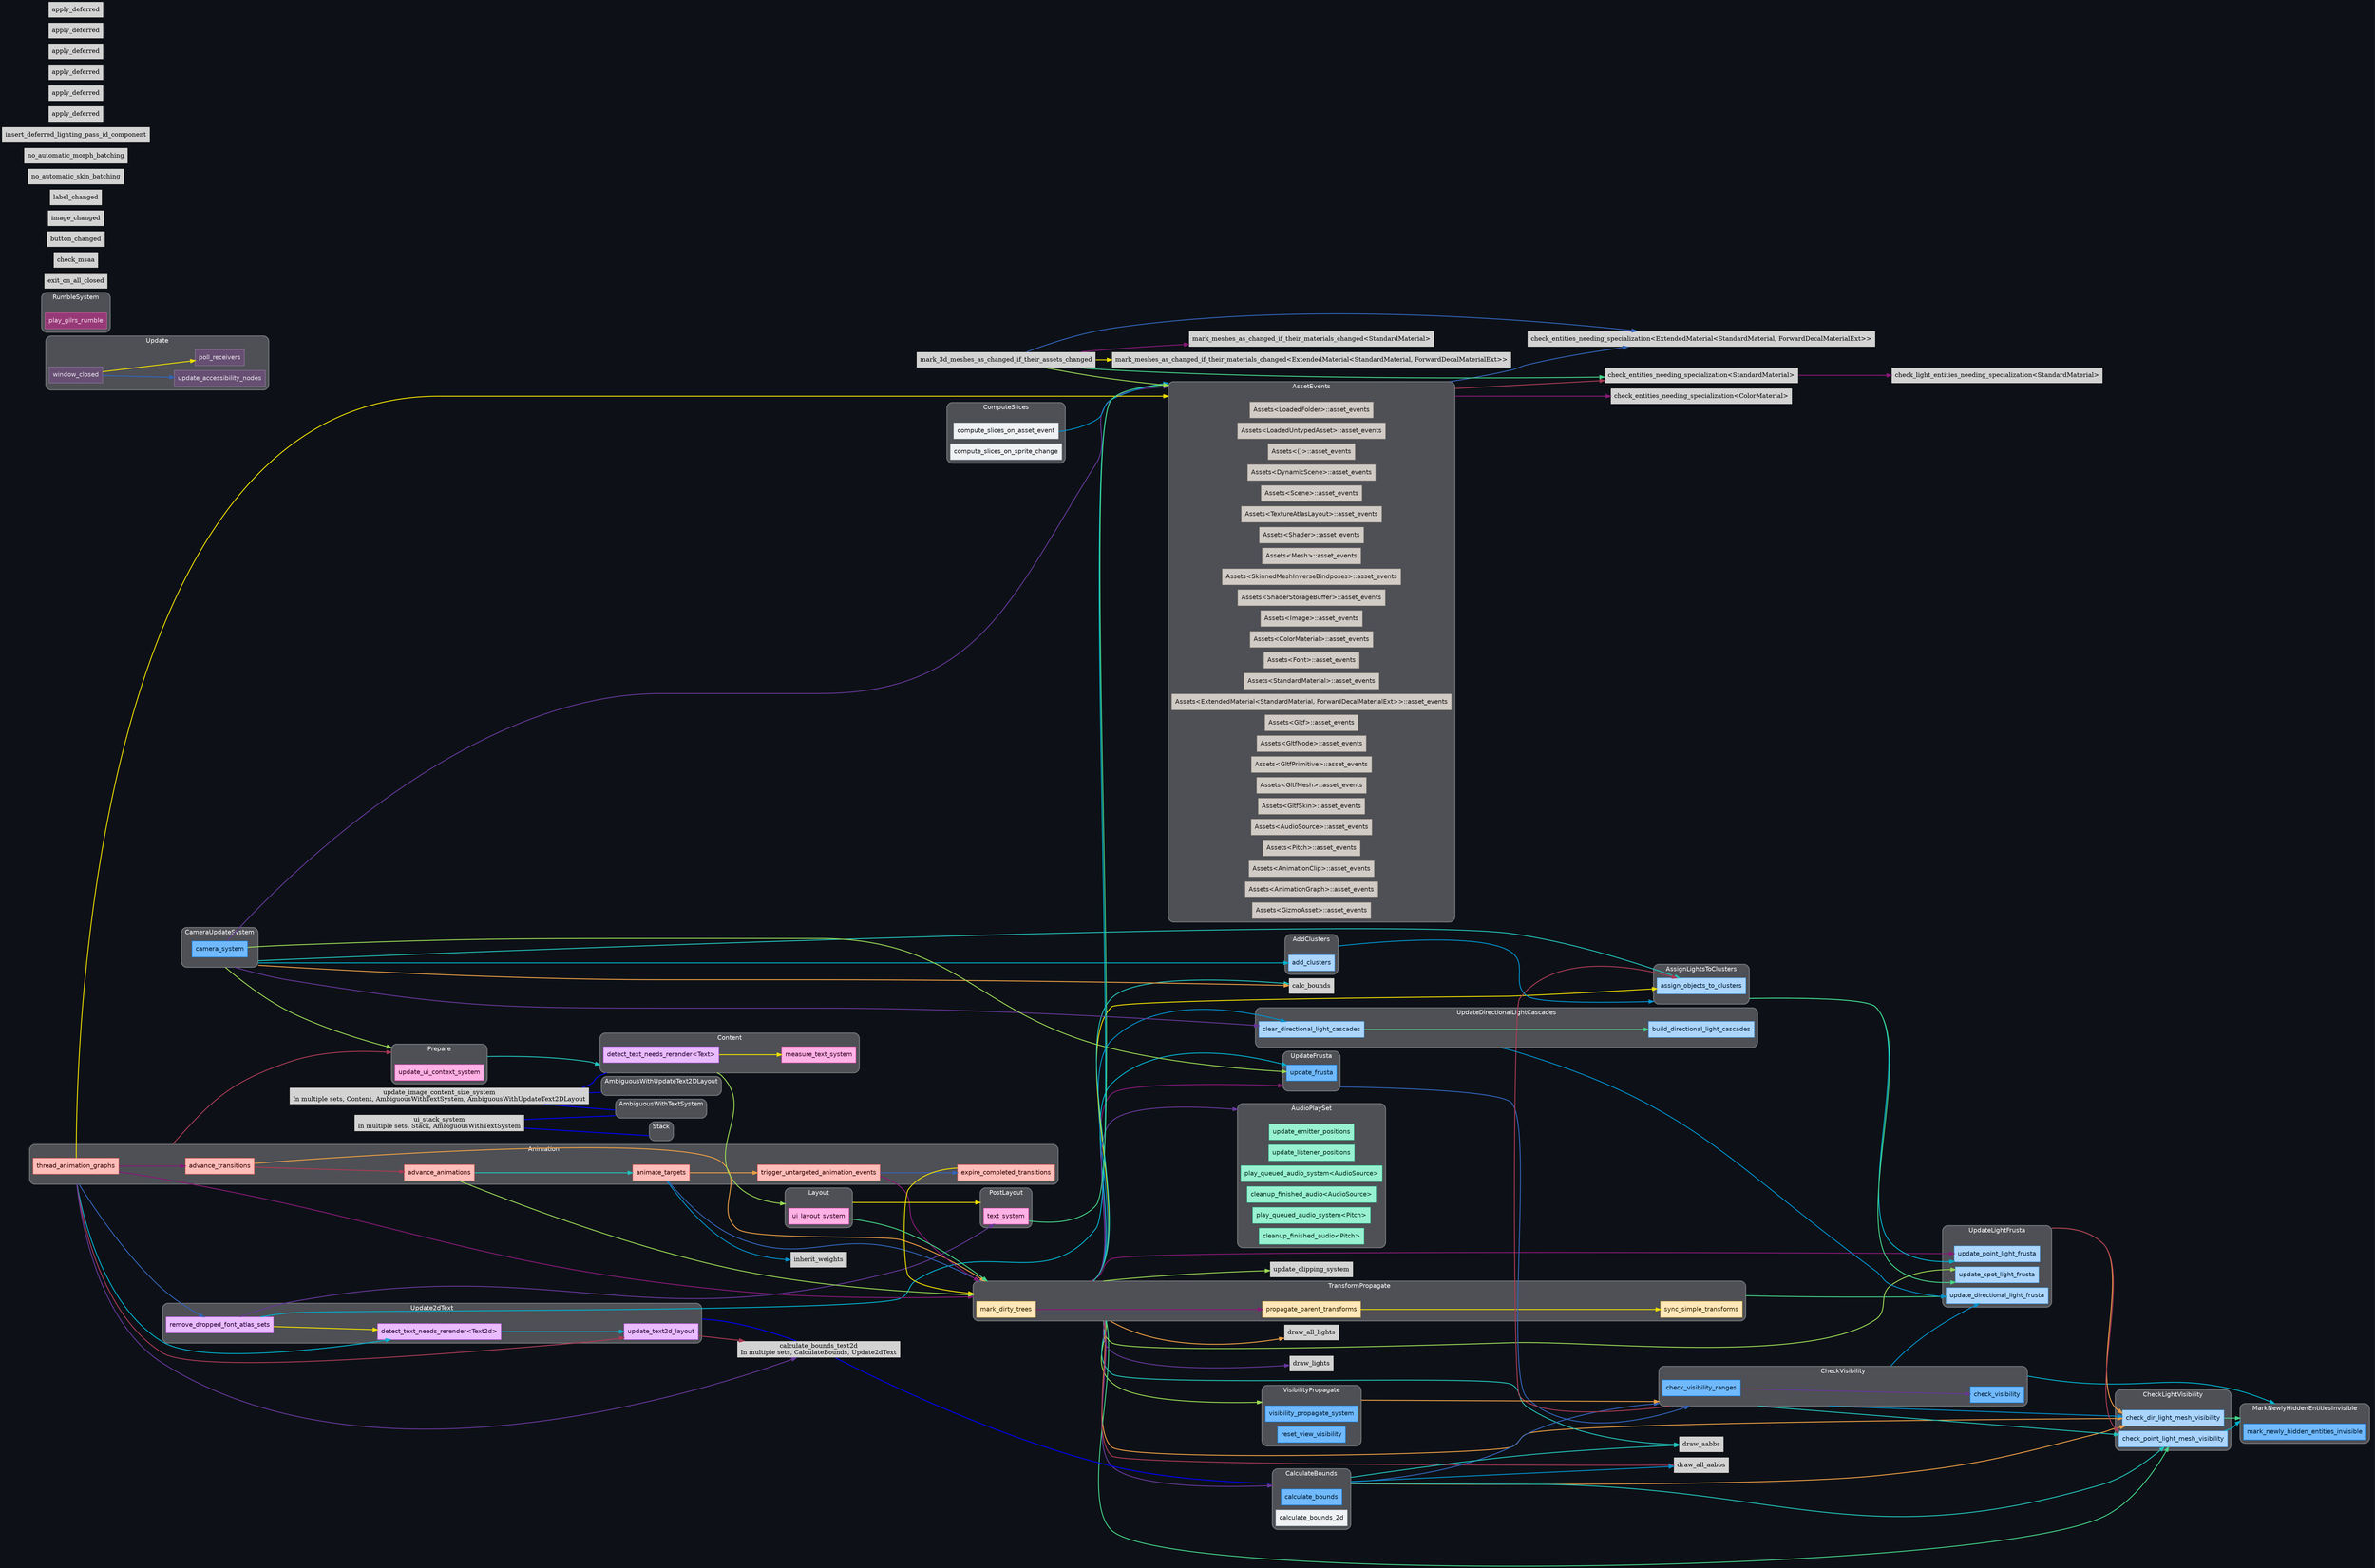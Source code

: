 digraph "" {
	"compound"="true";
	"splines"="spline";
	"rankdir"="LR";
	"bgcolor"="#0d1117";
	"fontname"="Helvetica";
	"nodesep"="0.15";
	edge ["penwidth"="2"];
	node ["shape"="box", "style"="filled"];
	subgraph "clusternode_Set(1)" {
		"style"="rounded,filled";
		"label"="TransformPropagate";
		"tooltip"="TransformPropagate";
		"fillcolor"="#ffffff44";
		"fontcolor"="#ffffff";
		"color"="#ffffff50";
		"penwidth"="2";
		"set_marker_node_Set(1)" ["style"="invis", "label"="", "shape"="point"]
		"node_System(0)" ["label"="mark_dirty_trees", "tooltip"="bevy_transform::systems::mark_dirty_trees", "fillcolor"="#ffe7b9", "fontname"="Helvetica", "fontcolor"="#322100", "color"="#ffc453", "penwidth"="1"]
		"node_System(1)" ["label"="propagate_parent_transforms", "tooltip"="bevy_transform::systems::parallel::propagate_parent_transforms", "fillcolor"="#ffe7b9", "fontname"="Helvetica", "fontcolor"="#322100", "color"="#ffc453", "penwidth"="1"]
		"node_System(2)" ["label"="sync_simple_transforms", "tooltip"="bevy_transform::systems::sync_simple_transforms", "fillcolor"="#ffe7b9", "fontname"="Helvetica", "fontcolor"="#322100", "color"="#ffc453", "penwidth"="1"]
	}
	
	subgraph "clusternode_Set(6)" {
		"style"="rounded,filled";
		"label"="AssetEvents";
		"tooltip"="AssetEvents";
		"fillcolor"="#ffffff44";
		"fontcolor"="#ffffff";
		"color"="#ffffff50";
		"penwidth"="2";
		"set_marker_node_Set(6)" ["style"="invis", "label"="", "shape"="point"]
		"node_System(4)" ["label"="Assets<LoadedFolder>::asset_events", "tooltip"="bevy_asset::assets::Assets<bevy_asset::folder::LoadedFolder>::asset_events", "fillcolor"="#d1cbc5", "fontname"="Helvetica", "fontcolor"="#1c1916", "color"="#a3988c", "penwidth"="1"]
		"node_System(5)" ["label"="Assets<LoadedUntypedAsset>::asset_events", "tooltip"="bevy_asset::assets::Assets<bevy_asset::assets::LoadedUntypedAsset>::asset_events", "fillcolor"="#d1cbc5", "fontname"="Helvetica", "fontcolor"="#1c1916", "color"="#a3988c", "penwidth"="1"]
		"node_System(6)" ["label"="Assets<()>::asset_events", "tooltip"="bevy_asset::assets::Assets<()>::asset_events", "fillcolor"="#d1cbc5", "fontname"="Helvetica", "fontcolor"="#1c1916", "color"="#a3988c", "penwidth"="1"]
		"node_System(7)" ["label"="Assets<DynamicScene>::asset_events", "tooltip"="bevy_asset::assets::Assets<bevy_scene::dynamic_scene::DynamicScene>::asset_events", "fillcolor"="#d1cbc5", "fontname"="Helvetica", "fontcolor"="#1c1916", "color"="#a3988c", "penwidth"="1"]
		"node_System(8)" ["label"="Assets<Scene>::asset_events", "tooltip"="bevy_asset::assets::Assets<bevy_scene::scene::Scene>::asset_events", "fillcolor"="#d1cbc5", "fontname"="Helvetica", "fontcolor"="#1c1916", "color"="#a3988c", "penwidth"="1"]
		"node_System(12)" ["label"="Assets<TextureAtlasLayout>::asset_events", "tooltip"="bevy_asset::assets::Assets<bevy_image::texture_atlas::TextureAtlasLayout>::asset_events", "fillcolor"="#d1cbc5", "fontname"="Helvetica", "fontcolor"="#1c1916", "color"="#a3988c", "penwidth"="1"]
		"node_System(13)" ["label"="Assets<Shader>::asset_events", "tooltip"="bevy_asset::assets::Assets<bevy_render::render_resource::shader::Shader>::asset_events", "fillcolor"="#d1cbc5", "fontname"="Helvetica", "fontcolor"="#1c1916", "color"="#a3988c", "penwidth"="1"]
		"node_System(22)" ["label"="Assets<Mesh>::asset_events", "tooltip"="bevy_asset::assets::Assets<bevy_mesh::mesh::Mesh>::asset_events", "fillcolor"="#d1cbc5", "fontname"="Helvetica", "fontcolor"="#1c1916", "color"="#a3988c", "penwidth"="1"]
		"node_System(23)" ["label"="Assets<SkinnedMeshInverseBindposes>::asset_events", "tooltip"="bevy_asset::assets::Assets<bevy_mesh::skinning::SkinnedMeshInverseBindposes>::asset_events", "fillcolor"="#d1cbc5", "fontname"="Helvetica", "fontcolor"="#1c1916", "color"="#a3988c", "penwidth"="1"]
		"node_System(26)" ["label"="Assets<ShaderStorageBuffer>::asset_events", "tooltip"="bevy_asset::assets::Assets<bevy_render::storage::ShaderStorageBuffer>::asset_events", "fillcolor"="#d1cbc5", "fontname"="Helvetica", "fontcolor"="#1c1916", "color"="#a3988c", "penwidth"="1"]
		"node_System(27)" ["label"="Assets<Image>::asset_events", "tooltip"="bevy_asset::assets::Assets<bevy_image::image::Image>::asset_events", "fillcolor"="#d1cbc5", "fontname"="Helvetica", "fontcolor"="#1c1916", "color"="#a3988c", "penwidth"="1"]
		"node_System(29)" ["label"="Assets<ColorMaterial>::asset_events", "tooltip"="bevy_asset::assets::Assets<bevy_sprite::mesh2d::color_material::ColorMaterial>::asset_events", "fillcolor"="#d1cbc5", "fontname"="Helvetica", "fontcolor"="#1c1916", "color"="#a3988c", "penwidth"="1"]
		"node_System(34)" ["label"="Assets<Font>::asset_events", "tooltip"="bevy_asset::assets::Assets<bevy_text::font::Font>::asset_events", "fillcolor"="#d1cbc5", "fontname"="Helvetica", "fontcolor"="#1c1916", "color"="#a3988c", "penwidth"="1"]
		"node_System(53)" ["label"="Assets<StandardMaterial>::asset_events", "tooltip"="bevy_asset::assets::Assets<bevy_pbr::pbr_material::StandardMaterial>::asset_events", "fillcolor"="#d1cbc5", "fontname"="Helvetica", "fontcolor"="#1c1916", "color"="#a3988c", "penwidth"="1"]
		"node_System(58)" ["label"="Assets<ExtendedMaterial<StandardMaterial, ForwardDecalMaterialExt>>::asset_events", "tooltip"="bevy_asset::assets::Assets<bevy_pbr::extended_material::ExtendedMaterial<bevy_pbr::pbr_material::StandardMaterial, bevy_pbr::decal::forward::ForwardDecalMaterialExt>>::asset_events", "fillcolor"="#d1cbc5", "fontname"="Helvetica", "fontcolor"="#1c1916", "color"="#a3988c", "penwidth"="1"]
		"node_System(70)" ["label"="Assets<Gltf>::asset_events", "tooltip"="bevy_asset::assets::Assets<bevy_gltf::assets::Gltf>::asset_events", "fillcolor"="#d1cbc5", "fontname"="Helvetica", "fontcolor"="#1c1916", "color"="#a3988c", "penwidth"="1"]
		"node_System(71)" ["label"="Assets<GltfNode>::asset_events", "tooltip"="bevy_asset::assets::Assets<bevy_gltf::assets::GltfNode>::asset_events", "fillcolor"="#d1cbc5", "fontname"="Helvetica", "fontcolor"="#1c1916", "color"="#a3988c", "penwidth"="1"]
		"node_System(72)" ["label"="Assets<GltfPrimitive>::asset_events", "tooltip"="bevy_asset::assets::Assets<bevy_gltf::assets::GltfPrimitive>::asset_events", "fillcolor"="#d1cbc5", "fontname"="Helvetica", "fontcolor"="#1c1916", "color"="#a3988c", "penwidth"="1"]
		"node_System(73)" ["label"="Assets<GltfMesh>::asset_events", "tooltip"="bevy_asset::assets::Assets<bevy_gltf::assets::GltfMesh>::asset_events", "fillcolor"="#d1cbc5", "fontname"="Helvetica", "fontcolor"="#1c1916", "color"="#a3988c", "penwidth"="1"]
		"node_System(74)" ["label"="Assets<GltfSkin>::asset_events", "tooltip"="bevy_asset::assets::Assets<bevy_gltf::assets::GltfSkin>::asset_events", "fillcolor"="#d1cbc5", "fontname"="Helvetica", "fontcolor"="#1c1916", "color"="#a3988c", "penwidth"="1"]
		"node_System(77)" ["label"="Assets<AudioSource>::asset_events", "tooltip"="bevy_asset::assets::Assets<bevy_audio::audio_source::AudioSource>::asset_events", "fillcolor"="#d1cbc5", "fontname"="Helvetica", "fontcolor"="#1c1916", "color"="#a3988c", "penwidth"="1"]
		"node_System(80)" ["label"="Assets<Pitch>::asset_events", "tooltip"="bevy_asset::assets::Assets<bevy_audio::pitch::Pitch>::asset_events", "fillcolor"="#d1cbc5", "fontname"="Helvetica", "fontcolor"="#1c1916", "color"="#a3988c", "penwidth"="1"]
		"node_System(84)" ["label"="Assets<AnimationClip>::asset_events", "tooltip"="bevy_asset::assets::Assets<bevy_animation::AnimationClip>::asset_events", "fillcolor"="#d1cbc5", "fontname"="Helvetica", "fontcolor"="#1c1916", "color"="#a3988c", "penwidth"="1"]
		"node_System(85)" ["label"="Assets<AnimationGraph>::asset_events", "tooltip"="bevy_asset::assets::Assets<bevy_animation::graph::AnimationGraph>::asset_events", "fillcolor"="#d1cbc5", "fontname"="Helvetica", "fontcolor"="#1c1916", "color"="#a3988c", "penwidth"="1"]
		"node_System(92)" ["label"="Assets<GizmoAsset>::asset_events", "tooltip"="bevy_asset::assets::Assets<bevy_gizmos::GizmoAsset>::asset_events", "fillcolor"="#d1cbc5", "fontname"="Helvetica", "fontcolor"="#1c1916", "color"="#a3988c", "penwidth"="1"]
	}
	
	subgraph "clusternode_Set(12)" {
		"style"="rounded,filled";
		"label"="Update";
		"tooltip"="Update";
		"fillcolor"="#ffffff44";
		"fontcolor"="#ffffff";
		"color"="#ffffff50";
		"penwidth"="2";
		"set_marker_node_Set(12)" ["style"="invis", "label"="", "shape"="point"]
		"node_System(9)" ["label"="poll_receivers", "tooltip"="bevy_winit::accessibility::poll_receivers", "fillcolor"="#664f72", "fontname"="Helvetica", "fontcolor"="#e6e0ea", "color"="#9980a6", "penwidth"="1"]
		"node_System(10)" ["label"="update_accessibility_nodes", "tooltip"="bevy_winit::accessibility::update_accessibility_nodes", "fillcolor"="#664f72", "fontname"="Helvetica", "fontcolor"="#e6e0ea", "color"="#9980a6", "penwidth"="1"]
		"node_System(11)" ["label"="window_closed", "tooltip"="bevy_winit::accessibility::window_closed", "fillcolor"="#664f72", "fontname"="Helvetica", "fontcolor"="#e6e0ea", "color"="#9980a6", "penwidth"="1"]
	}
	
	subgraph "clusternode_Set(18)" {
		"style"="rounded,filled";
		"label"="CameraUpdateSystem";
		"tooltip"="CameraUpdateSystem";
		"fillcolor"="#ffffff44";
		"fontcolor"="#ffffff";
		"color"="#ffffff50";
		"penwidth"="2";
		"set_marker_node_Set(18)" ["style"="invis", "label"="", "shape"="point"]
		"node_System(14)" ["label"="camera_system", "tooltip"="bevy_render::camera::camera::camera_system", "fillcolor"="#70b9fc", "fontname"="Helvetica", "fontcolor"="#011a31", "color"="#0c88f9", "penwidth"="1"]
	}
	
	subgraph "clusternode_Set(20)" {
		"style"="rounded,filled";
		"label"="UpdateFrusta";
		"tooltip"="UpdateFrusta";
		"fillcolor"="#ffffff44";
		"fontcolor"="#ffffff";
		"color"="#ffffff50";
		"penwidth"="2";
		"set_marker_node_Set(20)" ["style"="invis", "label"="", "shape"="point"]
		"node_System(15)" ["label"="update_frusta", "tooltip"="bevy_render::view::visibility::update_frusta", "fillcolor"="#70b9fc", "fontname"="Helvetica", "fontcolor"="#011a31", "color"="#0c88f9", "penwidth"="1"]
	}
	
	subgraph "clusternode_Set(21)" {
		"style"="rounded,filled";
		"label"="CalculateBounds";
		"tooltip"="CalculateBounds";
		"fillcolor"="#ffffff44";
		"fontcolor"="#ffffff";
		"color"="#ffffff50";
		"penwidth"="2";
		"set_marker_node_Set(21)" ["style"="invis", "label"="", "shape"="point"]
		"node_System(16)" ["label"="calculate_bounds", "tooltip"="bevy_render::view::visibility::calculate_bounds", "fillcolor"="#70b9fc", "fontname"="Helvetica", "fontcolor"="#011a31", "color"="#0c88f9", "penwidth"="1"]
		"node_System(31)" ["label"="calculate_bounds_2d", "tooltip"="bevy_sprite::calculate_bounds_2d", "fillcolor"="#eff1f3", "fontname"="Helvetica", "fontcolor"="#15191d", "color"="#b4bec7", "penwidth"="1"]
	}
	
	subgraph "clusternode_Set(22)" {
		"style"="rounded,filled";
		"label"="CheckVisibility";
		"tooltip"="CheckVisibility";
		"fillcolor"="#ffffff44";
		"fontcolor"="#ffffff";
		"color"="#ffffff50";
		"penwidth"="2";
		"set_marker_node_Set(22)" ["style"="invis", "label"="", "shape"="point"]
		"node_System(19)" ["label"="check_visibility", "tooltip"="bevy_render::view::visibility::check_visibility", "fillcolor"="#70b9fc", "fontname"="Helvetica", "fontcolor"="#011a31", "color"="#0c88f9", "penwidth"="1"]
		"node_System(21)" ["label"="check_visibility_ranges", "tooltip"="bevy_render::view::visibility::range::check_visibility_ranges", "fillcolor"="#70b9fc", "fontname"="Helvetica", "fontcolor"="#011a31", "color"="#0c88f9", "penwidth"="1"]
	}
	
	subgraph "clusternode_Set(23)" {
		"style"="rounded,filled";
		"label"="VisibilityPropagate";
		"tooltip"="VisibilityPropagate";
		"fillcolor"="#ffffff44";
		"fontcolor"="#ffffff";
		"color"="#ffffff50";
		"penwidth"="2";
		"set_marker_node_Set(23)" ["style"="invis", "label"="", "shape"="point"]
		"node_System(17)" ["label"="visibility_propagate_system", "tooltip"="bevy_render::view::visibility::visibility_propagate_system", "fillcolor"="#70b9fc", "fontname"="Helvetica", "fontcolor"="#011a31", "color"="#0c88f9", "penwidth"="1"]
		"node_System(18)" ["label"="reset_view_visibility", "tooltip"="bevy_render::view::visibility::reset_view_visibility", "fillcolor"="#70b9fc", "fontname"="Helvetica", "fontcolor"="#011a31", "color"="#0c88f9", "penwidth"="1"]
	}
	
	subgraph "clusternode_Set(24)" {
		"style"="rounded,filled";
		"label"="MarkNewlyHiddenEntitiesInvisible";
		"tooltip"="MarkNewlyHiddenEntitiesInvisible";
		"fillcolor"="#ffffff44";
		"fontcolor"="#ffffff";
		"color"="#ffffff50";
		"penwidth"="2";
		"set_marker_node_Set(24)" ["style"="invis", "label"="", "shape"="point"]
		"node_System(20)" ["label"="mark_newly_hidden_entities_invisible", "tooltip"="bevy_render::view::visibility::mark_newly_hidden_entities_invisible", "fillcolor"="#70b9fc", "fontname"="Helvetica", "fontcolor"="#011a31", "color"="#0c88f9", "penwidth"="1"]
	}
	
	subgraph "clusternode_Set(42)" {
		"style"="rounded,filled";
		"label"="ComputeSlices";
		"tooltip"="ComputeSlices";
		"fillcolor"="#ffffff44";
		"fontcolor"="#ffffff";
		"color"="#ffffff50";
		"penwidth"="2";
		"set_marker_node_Set(42)" ["style"="invis", "label"="", "shape"="point"]
		"node_System(32)" ["label"="compute_slices_on_asset_event", "tooltip"="bevy_sprite::texture_slice::computed_slices::compute_slices_on_asset_event", "fillcolor"="#eff1f3", "fontname"="Helvetica", "fontcolor"="#15191d", "color"="#b4bec7", "penwidth"="1"]
		"node_System(33)" ["label"="compute_slices_on_sprite_change", "tooltip"="bevy_sprite::texture_slice::computed_slices::compute_slices_on_sprite_change", "fillcolor"="#eff1f3", "fontname"="Helvetica", "fontcolor"="#15191d", "color"="#b4bec7", "penwidth"="1"]
	}
	
	subgraph "clusternode_Set(46)" {
		"style"="rounded,filled";
		"label"="Update2dText";
		"tooltip"="Update2dText";
		"fillcolor"="#ffffff44";
		"fontcolor"="#ffffff";
		"color"="#ffffff50";
		"penwidth"="2";
		"set_marker_node_Set(46)" ["style"="invis", "label"="", "shape"="point"]
		"node_System(35)" ["label"="remove_dropped_font_atlas_sets", "tooltip"="bevy_text::font_atlas_set::remove_dropped_font_atlas_sets", "fillcolor"="#e9bbff", "fontname"="Helvetica", "fontcolor"="#220032", "color"="#c855ff", "penwidth"="1"]
		"node_System(36)" ["label"="detect_text_needs_rerender<Text2d>", "tooltip"="bevy_text::text::detect_text_needs_rerender<bevy_text::text2d::Text2d>", "fillcolor"="#e9bbff", "fontname"="Helvetica", "fontcolor"="#220032", "color"="#c855ff", "penwidth"="1"]
		"node_System(37)" ["label"="update_text2d_layout", "tooltip"="bevy_text::text2d::update_text2d_layout", "fillcolor"="#e9bbff", "fontname"="Helvetica", "fontcolor"="#220032", "color"="#c855ff", "penwidth"="1"]
	}
	
	subgraph "clusternode_Set(47)" {
		"style"="rounded,filled";
		"label"="Animation";
		"tooltip"="Animation";
		"fillcolor"="#ffffff44";
		"fontcolor"="#ffffff";
		"color"="#ffffff50";
		"penwidth"="2";
		"set_marker_node_Set(47)" ["style"="invis", "label"="", "shape"="point"]
		"node_System(86)" ["label"="thread_animation_graphs", "tooltip"="bevy_animation::graph::thread_animation_graphs", "fillcolor"="#ffbdb9", "fontname"="Helvetica", "fontcolor"="#320200", "color"="#ff5c53", "penwidth"="1"]
		"node_System(87)" ["label"="advance_transitions", "tooltip"="bevy_animation::transition::advance_transitions", "fillcolor"="#ffbdb9", "fontname"="Helvetica", "fontcolor"="#320200", "color"="#ff5c53", "penwidth"="1"]
		"node_System(88)" ["label"="advance_animations", "tooltip"="bevy_animation::advance_animations", "fillcolor"="#ffbdb9", "fontname"="Helvetica", "fontcolor"="#320200", "color"="#ff5c53", "penwidth"="1"]
		"node_System(89)" ["label"="animate_targets", "tooltip"="bevy_animation::animate_targets", "fillcolor"="#ffbdb9", "fontname"="Helvetica", "fontcolor"="#320200", "color"="#ff5c53", "penwidth"="1"]
		"node_System(90)" ["label"="trigger_untargeted_animation_events", "tooltip"="bevy_animation::trigger_untargeted_animation_events", "fillcolor"="#ffbdb9", "fontname"="Helvetica", "fontcolor"="#320200", "color"="#ff5c53", "penwidth"="1"]
		"node_System(91)" ["label"="expire_completed_transitions", "tooltip"="bevy_animation::transition::expire_completed_transitions", "fillcolor"="#ffbdb9", "fontname"="Helvetica", "fontcolor"="#320200", "color"="#ff5c53", "penwidth"="1"]
	}
	
	subgraph "clusternode_Set(51)" {
		"style"="rounded,filled";
		"label"="Prepare";
		"tooltip"="Prepare";
		"fillcolor"="#ffffff44";
		"fontcolor"="#ffffff";
		"color"="#ffffff50";
		"penwidth"="2";
		"set_marker_node_Set(51)" ["style"="invis", "label"="", "shape"="point"]
		"node_System(39)" ["label"="update_ui_context_system", "tooltip"="bevy_ui::update::update_ui_context_system", "fillcolor"="#ffb1e5", "fontname"="Helvetica", "fontcolor"="#320021", "color"="#ff4bc2", "penwidth"="1"]
	}
	
	subgraph "clusternode_Set(52)" {
		"style"="rounded,filled";
		"label"="Content";
		"tooltip"="Content";
		"fillcolor"="#ffffff44";
		"fontcolor"="#ffffff";
		"color"="#ffffff50";
		"penwidth"="2";
		"set_marker_node_Set(52)" ["style"="invis", "label"="", "shape"="point"]
		"node_System(44)" ["label"="detect_text_needs_rerender<Text>", "tooltip"="bevy_text::text::detect_text_needs_rerender<bevy_ui::widget::text::Text>", "fillcolor"="#e9bbff", "fontname"="Helvetica", "fontcolor"="#220032", "color"="#c855ff", "penwidth"="1"]
		"node_System(45)" ["label"="measure_text_system", "tooltip"="bevy_ui::widget::text::measure_text_system", "fillcolor"="#ffb1e5", "fontname"="Helvetica", "fontcolor"="#320021", "color"="#ff4bc2", "penwidth"="1"]
	}
	
	subgraph "clusternode_Set(53)" {
		"style"="rounded,filled";
		"label"="Layout";
		"tooltip"="Layout";
		"fillcolor"="#ffffff44";
		"fontcolor"="#ffffff";
		"color"="#ffffff50";
		"penwidth"="2";
		"set_marker_node_Set(53)" ["style"="invis", "label"="", "shape"="point"]
		"node_System(40)" ["label"="ui_layout_system", "tooltip"="bevy_ui::layout::ui_layout_system", "fillcolor"="#ffb1e5", "fontname"="Helvetica", "fontcolor"="#320021", "color"="#ff4bc2", "penwidth"="1"]
	}
	
	subgraph "clusternode_Set(54)" {
		"style"="rounded,filled";
		"label"="PostLayout";
		"tooltip"="PostLayout";
		"fillcolor"="#ffffff44";
		"fontcolor"="#ffffff";
		"color"="#ffffff50";
		"penwidth"="2";
		"set_marker_node_Set(54)" ["style"="invis", "label"="", "shape"="point"]
		"node_System(46)" ["label"="text_system", "tooltip"="bevy_ui::widget::text::text_system", "fillcolor"="#ffb1e5", "fontname"="Helvetica", "fontcolor"="#320021", "color"="#ff4bc2", "penwidth"="1"]
	}
	
	subgraph "clusternode_Set(58)" {
		"style"="rounded,filled";
		"label"="Stack";
		"tooltip"="Stack";
		"fillcolor"="#ffffff44";
		"fontcolor"="#ffffff";
		"color"="#ffffff50";
		"penwidth"="2";
		"set_marker_node_Set(58)" ["style"="invis", "label"="", "shape"="point"]
	}
	
	subgraph "clusternode_Set(59)" {
		"style"="rounded,filled";
		"label"="AmbiguousWithTextSystem";
		"tooltip"="AmbiguousWithTextSystem";
		"fillcolor"="#ffffff44";
		"fontcolor"="#ffffff";
		"color"="#ffffff50";
		"penwidth"="2";
		"set_marker_node_Set(59)" ["style"="invis", "label"="", "shape"="point"]
	}
	
	subgraph "clusternode_Set(62)" {
		"style"="rounded,filled";
		"label"="AmbiguousWithUpdateText2DLayout";
		"tooltip"="AmbiguousWithUpdateText2DLayout";
		"fillcolor"="#ffffff44";
		"fontcolor"="#ffffff";
		"color"="#ffffff50";
		"penwidth"="2";
		"set_marker_node_Set(62)" ["style"="invis", "label"="", "shape"="point"]
	}
	
	subgraph "clusternode_Set(77)" {
		"style"="rounded,filled";
		"label"="UpdateDirectionalLightCascades";
		"tooltip"="UpdateDirectionalLightCascades";
		"fillcolor"="#ffffff44";
		"fontcolor"="#ffffff";
		"color"="#ffffff50";
		"penwidth"="2";
		"set_marker_node_Set(77)" ["style"="invis", "label"="", "shape"="point"]
		"node_System(57)" ["label"="build_directional_light_cascades", "tooltip"="bevy_pbr::light::build_directional_light_cascades", "fillcolor"="#abd5fc", "fontname"="Helvetica", "fontcolor"="#011a31", "color"="#48a3f8", "penwidth"="1"]
		"node_System(63)" ["label"="clear_directional_light_cascades", "tooltip"="bevy_pbr::light::clear_directional_light_cascades", "fillcolor"="#abd5fc", "fontname"="Helvetica", "fontcolor"="#011a31", "color"="#48a3f8", "penwidth"="1"]
	}
	
	subgraph "clusternode_Set(82)" {
		"style"="rounded,filled";
		"label"="AddClusters";
		"tooltip"="AddClusters";
		"fillcolor"="#ffffff44";
		"fontcolor"="#ffffff";
		"color"="#ffffff50";
		"penwidth"="2";
		"set_marker_node_Set(82)" ["style"="invis", "label"="", "shape"="point"]
		"node_System(61)" ["label"="add_clusters", "tooltip"="bevy_pbr::cluster::add_clusters", "fillcolor"="#abd5fc", "fontname"="Helvetica", "fontcolor"="#011a31", "color"="#48a3f8", "penwidth"="1"]
	}
	
	subgraph "clusternode_Set(83)" {
		"style"="rounded,filled";
		"label"="AssignLightsToClusters";
		"tooltip"="AssignLightsToClusters";
		"fillcolor"="#ffffff44";
		"fontcolor"="#ffffff";
		"color"="#ffffff50";
		"penwidth"="2";
		"set_marker_node_Set(83)" ["style"="invis", "label"="", "shape"="point"]
		"node_System(62)" ["label"="assign_objects_to_clusters", "tooltip"="bevy_pbr::cluster::assign::assign_objects_to_clusters", "fillcolor"="#abd5fc", "fontname"="Helvetica", "fontcolor"="#011a31", "color"="#48a3f8", "penwidth"="1"]
	}
	
	subgraph "clusternode_Set(84)" {
		"style"="rounded,filled";
		"label"="CheckLightVisibility";
		"tooltip"="CheckLightVisibility";
		"fillcolor"="#ffffff44";
		"fontcolor"="#ffffff";
		"color"="#ffffff50";
		"penwidth"="2";
		"set_marker_node_Set(84)" ["style"="invis", "label"="", "shape"="point"]
		"node_System(67)" ["label"="check_dir_light_mesh_visibility", "tooltip"="bevy_pbr::light::check_dir_light_mesh_visibility", "fillcolor"="#abd5fc", "fontname"="Helvetica", "fontcolor"="#011a31", "color"="#48a3f8", "penwidth"="1"]
		"node_System(68)" ["label"="check_point_light_mesh_visibility", "tooltip"="bevy_pbr::light::check_point_light_mesh_visibility", "fillcolor"="#abd5fc", "fontname"="Helvetica", "fontcolor"="#011a31", "color"="#48a3f8", "penwidth"="1"]
	}
	
	subgraph "clusternode_Set(88)" {
		"style"="rounded,filled";
		"label"="UpdateLightFrusta";
		"tooltip"="UpdateLightFrusta";
		"fillcolor"="#ffffff44";
		"fontcolor"="#ffffff";
		"color"="#ffffff50";
		"penwidth"="2";
		"set_marker_node_Set(88)" ["style"="invis", "label"="", "shape"="point"]
		"node_System(64)" ["label"="update_directional_light_frusta", "tooltip"="bevy_pbr::light::update_directional_light_frusta", "fillcolor"="#abd5fc", "fontname"="Helvetica", "fontcolor"="#011a31", "color"="#48a3f8", "penwidth"="1"]
		"node_System(65)" ["label"="update_point_light_frusta", "tooltip"="bevy_pbr::light::update_point_light_frusta", "fillcolor"="#abd5fc", "fontname"="Helvetica", "fontcolor"="#011a31", "color"="#48a3f8", "penwidth"="1"]
		"node_System(66)" ["label"="update_spot_light_frusta", "tooltip"="bevy_pbr::light::update_spot_light_frusta", "fillcolor"="#abd5fc", "fontname"="Helvetica", "fontcolor"="#011a31", "color"="#48a3f8", "penwidth"="1"]
	}
	
	subgraph "clusternode_Set(99)" {
		"style"="rounded,filled";
		"label"="AudioPlaySet";
		"tooltip"="AudioPlaySet";
		"fillcolor"="#ffffff44";
		"fontcolor"="#ffffff";
		"color"="#ffffff50";
		"penwidth"="2";
		"set_marker_node_Set(99)" ["style"="invis", "label"="", "shape"="point"]
		"node_System(75)" ["label"="update_emitter_positions", "tooltip"="bevy_audio::audio_output::update_emitter_positions", "fillcolor"="#98f1d1", "fontname"="Helvetica", "fontcolor"="#062c1e", "color"="#3ee4a8", "penwidth"="1"]
		"node_System(76)" ["label"="update_listener_positions", "tooltip"="bevy_audio::audio_output::update_listener_positions", "fillcolor"="#98f1d1", "fontname"="Helvetica", "fontcolor"="#062c1e", "color"="#3ee4a8", "penwidth"="1"]
		"node_System(78)" ["label"="play_queued_audio_system<AudioSource>", "tooltip"="bevy_audio::audio_output::play_queued_audio_system<bevy_audio::audio_source::AudioSource>", "fillcolor"="#98f1d1", "fontname"="Helvetica", "fontcolor"="#062c1e", "color"="#3ee4a8", "penwidth"="1"]
		"node_System(79)" ["label"="cleanup_finished_audio<AudioSource>", "tooltip"="bevy_audio::audio_output::cleanup_finished_audio<bevy_audio::audio_source::AudioSource>", "fillcolor"="#98f1d1", "fontname"="Helvetica", "fontcolor"="#062c1e", "color"="#3ee4a8", "penwidth"="1"]
		"node_System(81)" ["label"="play_queued_audio_system<Pitch>", "tooltip"="bevy_audio::audio_output::play_queued_audio_system<bevy_audio::pitch::Pitch>", "fillcolor"="#98f1d1", "fontname"="Helvetica", "fontcolor"="#062c1e", "color"="#3ee4a8", "penwidth"="1"]
		"node_System(82)" ["label"="cleanup_finished_audio<Pitch>", "tooltip"="bevy_audio::audio_output::cleanup_finished_audio<bevy_audio::pitch::Pitch>", "fillcolor"="#98f1d1", "fontname"="Helvetica", "fontcolor"="#062c1e", "color"="#3ee4a8", "penwidth"="1"]
	}
	
	subgraph "clusternode_Set(109)" {
		"style"="rounded,filled";
		"label"="RumbleSystem";
		"tooltip"="RumbleSystem";
		"fillcolor"="#ffffff44";
		"fontcolor"="#ffffff";
		"color"="#ffffff50";
		"penwidth"="2";
		"set_marker_node_Set(109)" ["style"="invis", "label"="", "shape"="point"]
		"node_System(83)" ["label"="play_gilrs_rumble", "tooltip"="bevy_gilrs::rumble::play_gilrs_rumble", "fillcolor"="#973977", "fontname"="Helvetica", "fontcolor"="#f1d9e9", "color"="#c86da9", "penwidth"="1"]
	}
	
	"node_System(3)" ["label"="exit_on_all_closed", "tooltip"="bevy_window::system::exit_on_all_closed"]
	"node_System(24)" ["label"="mark_3d_meshes_as_changed_if_their_assets_changed", "tooltip"="bevy_render::mesh::components::mark_3d_meshes_as_changed_if_their_assets_changed"]
	"node_System(25)" ["label"="inherit_weights", "tooltip"="bevy_render::mesh::inherit_weights"]
	"node_System(28)" ["label"="check_msaa", "tooltip"="bevy_core_pipeline::core_3d::check_msaa"]
	"node_System(30)" ["label"="check_entities_needing_specialization<ColorMaterial>", "tooltip"="bevy_sprite::mesh2d::material::check_entities_needing_specialization<bevy_sprite::mesh2d::color_material::ColorMaterial>"]
	"node_System(42)" ["label"="update_clipping_system", "tooltip"="bevy_ui::update::update_clipping_system"]
	"node_System(47)" ["label"="calc_bounds", "tooltip"="bevy_ui::accessibility::calc_bounds"]
	"node_System(48)" ["label"="button_changed", "tooltip"="bevy_ui::accessibility::button_changed"]
	"node_System(49)" ["label"="image_changed", "tooltip"="bevy_ui::accessibility::image_changed"]
	"node_System(50)" ["label"="label_changed", "tooltip"="bevy_ui::accessibility::label_changed"]
	"node_System(51)" ["label"="no_automatic_skin_batching", "tooltip"="bevy_pbr::render::skin::no_automatic_skin_batching"]
	"node_System(52)" ["label"="no_automatic_morph_batching", "tooltip"="bevy_pbr::render::morph::no_automatic_morph_batching"]
	"node_System(54)" ["label"="mark_meshes_as_changed_if_their_materials_changed<StandardMaterial>", "tooltip"="bevy_pbr::material::mark_meshes_as_changed_if_their_materials_changed<bevy_pbr::pbr_material::StandardMaterial>"]
	"node_System(55)" ["label"="check_entities_needing_specialization<StandardMaterial>", "tooltip"="bevy_pbr::material::check_entities_needing_specialization<bevy_pbr::pbr_material::StandardMaterial>"]
	"node_System(56)" ["label"="check_light_entities_needing_specialization<StandardMaterial>", "tooltip"="bevy_pbr::render::light::check_light_entities_needing_specialization<bevy_pbr::pbr_material::StandardMaterial>"]
	"node_System(59)" ["label"="mark_meshes_as_changed_if_their_materials_changed<ExtendedMaterial<StandardMaterial, ForwardDecalMaterialExt>>", "tooltip"="bevy_pbr::material::mark_meshes_as_changed_if_their_materials_changed<bevy_pbr::extended_material::ExtendedMaterial<bevy_pbr::pbr_material::StandardMaterial, bevy_pbr::decal::forward::ForwardDecalMaterialExt>>"]
	"node_System(60)" ["label"="check_entities_needing_specialization<ExtendedMaterial<StandardMaterial, ForwardDecalMaterialExt>>", "tooltip"="bevy_pbr::material::check_entities_needing_specialization<bevy_pbr::extended_material::ExtendedMaterial<bevy_pbr::pbr_material::StandardMaterial, bevy_pbr::decal::forward::ForwardDecalMaterialExt>>"]
	"node_System(69)" ["label"="insert_deferred_lighting_pass_id_component", "tooltip"="bevy_pbr::deferred::insert_deferred_lighting_pass_id_component"]
	"node_System(93)" ["label"="draw_aabbs", "tooltip"="bevy_gizmos::aabb::draw_aabbs"]
	"node_System(94)" ["label"="draw_all_aabbs", "tooltip"="bevy_gizmos::aabb::draw_all_aabbs"]
	"node_System(95)" ["label"="draw_lights", "tooltip"="bevy_gizmos::light::draw_lights"]
	"node_System(96)" ["label"="draw_all_lights", "tooltip"="bevy_gizmos::light::draw_all_lights"]
	"node_System(97)" ["label"="apply_deferred", "tooltip"="bevy_ecs::apply_deferred"]
	"node_System(98)" ["label"="apply_deferred", "tooltip"="bevy_ecs::apply_deferred"]
	"node_System(99)" ["label"="apply_deferred", "tooltip"="bevy_ecs::apply_deferred"]
	"node_System(100)" ["label"="apply_deferred", "tooltip"="bevy_ecs::apply_deferred"]
	"node_System(101)" ["label"="apply_deferred", "tooltip"="bevy_ecs::apply_deferred"]
	"node_System(102)" ["label"="apply_deferred", "tooltip"="bevy_ecs::apply_deferred"]
	"node_System(38)" -> "set_marker_node_Set(21)" ["dir"="none", "color"="blue", "lhead"="clusternode_Set(21)"]
	"node_System(38)" -> "set_marker_node_Set(46)" ["dir"="none", "color"="blue", "lhead"="clusternode_Set(46)"]
	"node_System(38)" ["label"="calculate_bounds_text2d
In multiple sets, CalculateBounds, Update2dText", "tooltip"="bevy_text::text2d::calculate_bounds_text2d"]
	"node_System(41)" -> "set_marker_node_Set(58)" ["dir"="none", "color"="blue", "lhead"="clusternode_Set(58)"]
	"node_System(41)" -> "set_marker_node_Set(59)" ["dir"="none", "color"="blue", "lhead"="clusternode_Set(59)"]
	"node_System(41)" ["label"="ui_stack_system
In multiple sets, Stack, AmbiguousWithTextSystem", "tooltip"="bevy_ui::stack::ui_stack_system"]
	"node_System(43)" -> "set_marker_node_Set(52)" ["dir"="none", "color"="blue", "lhead"="clusternode_Set(52)"]
	"node_System(43)" -> "set_marker_node_Set(59)" ["dir"="none", "color"="blue", "lhead"="clusternode_Set(59)"]
	"node_System(43)" -> "set_marker_node_Set(62)" ["dir"="none", "color"="blue", "lhead"="clusternode_Set(62)"]
	"node_System(43)" ["label"="update_image_content_size_system
In multiple sets, Content, AmbiguousWithTextSystem, AmbiguousWithUpdateText2DLayout", "tooltip"="bevy_ui::widget::image::update_image_content_size_system"]
	"node_System(24)" -> "node_System(59)" ["lhead"="", "ltail"="", "tooltip"="SystemTypeSet(fn bevy_ecs::system::function_system::FunctionSystem<fn(bevy_ecs::system::query::Query<&mut bevy_render::mesh::components::Mesh3d>, bevy_ecs::event::reader::EventReader<bevy_asset::event::AssetEvent<bevy_mesh::mesh::Mesh>>), bevy_render::mesh::components::mark_3d_meshes_as_changed_if_their_assets_changed>()) → mark_meshes_as_changed_if_their_materials_changed<ExtendedMaterial<StandardMaterial, ForwardDecalMaterialExt>>", "color"="#eede00"]
	"node_System(0)" -> "node_System(1)" ["lhead"="", "ltail"="", "tooltip"="mark_dirty_trees → propagate_parent_transforms", "color"="#881877"]
	"set_marker_node_Set(18)" -> "node_System(61)" ["lhead"="", "ltail"="clusternode_Set(18)", "tooltip"="CameraUpdateSystem → add_clusters", "color"="#00b0cc"]
	"set_marker_node_Set(1)" -> "node_System(94)" ["lhead"="", "ltail"="clusternode_Set(1)", "tooltip"="TransformPropagate → draw_all_aabbs", "color"="#aa3a55"]
	"node_System(40)" -> "set_marker_node_Set(1)" ["lhead"="clusternode_Set(1)", "ltail"="", "tooltip"="ui_layout_system → TransformPropagate", "color"="#44d488"]
	"set_marker_node_Set(1)" -> "node_System(63)" ["lhead"="", "ltail"="clusternode_Set(1)", "tooltip"="TransformPropagate → clear_directional_light_cascades", "color"="#0090cc"]
	"set_marker_node_Set(23)" -> "set_marker_node_Set(22)" ["lhead"="clusternode_Set(22)", "ltail"="clusternode_Set(23)", "tooltip"="VisibilityPropagate → CheckVisibility", "color"="#ee9e44"]
	"set_marker_node_Set(18)" -> "node_System(63)" ["lhead"="", "ltail"="clusternode_Set(18)", "tooltip"="CameraUpdateSystem → clear_directional_light_cascades", "color"="#663699"]
	"node_System(89)" -> "set_marker_node_Set(1)" ["lhead"="clusternode_Set(1)", "ltail"="", "tooltip"="animate_targets → TransformPropagate", "color"="#3363bb"]
	"set_marker_node_Set(22)" -> "node_System(68)" ["lhead"="", "ltail"="clusternode_Set(22)", "tooltip"="CheckVisibility → check_point_light_mesh_visibility", "color"="#22c2bb"]
	"set_marker_node_Set(1)" -> "node_System(66)" ["lhead"="", "ltail"="clusternode_Set(1)", "tooltip"="TransformPropagate → update_spot_light_frusta", "color"="#99d955"]
	"node_System(11)" -> "node_System(9)" ["lhead"="", "ltail"="", "tooltip"="window_closed → SystemTypeSet(fn bevy_ecs::system::function_system::FunctionSystem<fn(bevy_ecs::change_detection::Res<bevy_winit::accessibility::WinitActionRequestHandlers>, bevy_ecs::event::writer::EventWriter<bevy_a11y::ActionRequest>), bevy_winit::accessibility::poll_receivers>())", "color"="#eede00"]
	"set_marker_node_Set(1)" -> "set_marker_node_Set(20)" ["lhead"="clusternode_Set(20)", "ltail"="clusternode_Set(1)", "tooltip"="TransformPropagate → UpdateFrusta", "color"="#881877"]
	"node_System(35)" -> "set_marker_node_Set(6)" ["lhead"="clusternode_Set(6)", "ltail"="", "tooltip"="remove_dropped_font_atlas_sets → AssetEvents", "color"="#00b0cc"]
	"node_System(37)" -> "node_System(38)" ["lhead"="", "ltail"="", "tooltip"="update_text2d_layout → calculate_bounds_text2d", "color"="#aa3a55"]
	"set_marker_node_Set(1)" -> "node_System(64)" ["lhead"="", "ltail"="clusternode_Set(1)", "tooltip"="TransformPropagate → update_directional_light_frusta", "color"="#44d488"]
	"set_marker_node_Set(22)" -> "node_System(67)" ["lhead"="", "ltail"="clusternode_Set(22)", "tooltip"="CheckVisibility → check_dir_light_mesh_visibility", "color"="#0090cc"]
	"set_marker_node_Set(18)" -> "node_System(47)" ["lhead"="", "ltail"="clusternode_Set(18)", "tooltip"="CameraUpdateSystem → calc_bounds", "color"="#ee9e44"]
	"set_marker_node_Set(47)" -> "node_System(38)" ["lhead"="", "ltail"="clusternode_Set(47)", "tooltip"="Animation → calculate_bounds_text2d", "color"="#663699"]
	"set_marker_node_Set(21)" -> "set_marker_node_Set(22)" ["lhead"="clusternode_Set(22)", "ltail"="clusternode_Set(21)", "tooltip"="CalculateBounds → CheckVisibility", "color"="#3363bb"]
	"node_System(88)" -> "node_System(89)" ["lhead"="", "ltail"="", "tooltip"="advance_animations → animate_targets", "color"="#22c2bb"]
	"set_marker_node_Set(1)" -> "node_System(42)" ["lhead"="", "ltail"="clusternode_Set(1)", "tooltip"="TransformPropagate → update_clipping_system", "color"="#99d955"]
	"set_marker_node_Set(1)" -> "node_System(62)" ["lhead"="", "ltail"="clusternode_Set(1)", "tooltip"="TransformPropagate → assign_objects_to_clusters", "color"="#eede00"]
	"node_System(86)" -> "node_System(87)" ["lhead"="", "ltail"="", "tooltip"="thread_animation_graphs → advance_transitions", "color"="#881877"]
	"set_marker_node_Set(83)" -> "node_System(65)" ["lhead"="", "ltail"="clusternode_Set(83)", "tooltip"="AssignLightsToClusters → update_point_light_frusta", "color"="#00b0cc"]
	"set_marker_node_Set(47)" -> "set_marker_node_Set(51)" ["lhead"="clusternode_Set(51)", "ltail"="clusternode_Set(47)", "tooltip"="Animation → Prepare", "color"="#aa3a55"]
	"set_marker_node_Set(83)" -> "node_System(66)" ["lhead"="", "ltail"="clusternode_Set(83)", "tooltip"="AssignLightsToClusters → update_spot_light_frusta", "color"="#44d488"]
	"node_System(32)" -> "set_marker_node_Set(6)" ["lhead"="clusternode_Set(6)", "ltail"="", "tooltip"="compute_slices_on_asset_event → AssetEvents", "color"="#0090cc"]
	"node_System(89)" -> "node_System(90)" ["lhead"="", "ltail"="", "tooltip"="animate_targets → trigger_untargeted_animation_events", "color"="#ee9e44"]
	"set_marker_node_Set(1)" -> "node_System(95)" ["lhead"="", "ltail"="clusternode_Set(1)", "tooltip"="TransformPropagate → draw_lights", "color"="#663699"]
	"set_marker_node_Set(20)" -> "set_marker_node_Set(22)" ["lhead"="clusternode_Set(22)", "ltail"="clusternode_Set(20)", "tooltip"="UpdateFrusta → CheckVisibility", "color"="#3363bb"]
	"set_marker_node_Set(1)" -> "node_System(47)" ["lhead"="", "ltail"="clusternode_Set(1)", "tooltip"="TransformPropagate → calc_bounds", "color"="#22c2bb"]
	"node_System(88)" -> "set_marker_node_Set(1)" ["lhead"="clusternode_Set(1)", "ltail"="", "tooltip"="advance_animations → TransformPropagate", "color"="#99d955"]
	"node_System(86)" -> "set_marker_node_Set(6)" ["lhead"="clusternode_Set(6)", "ltail"="", "tooltip"="thread_animation_graphs → AssetEvents", "color"="#eede00"]
	"set_marker_node_Set(1)" -> "node_System(65)" ["lhead"="", "ltail"="clusternode_Set(1)", "tooltip"="TransformPropagate → update_point_light_frusta", "color"="#881877"]
	"set_marker_node_Set(22)" -> "set_marker_node_Set(24)" ["lhead"="clusternode_Set(24)", "ltail"="clusternode_Set(22)", "tooltip"="CheckVisibility → MarkNewlyHiddenEntitiesInvisible", "color"="#00b0cc"]
	"set_marker_node_Set(22)" -> "node_System(62)" ["lhead"="", "ltail"="clusternode_Set(22)", "tooltip"="CheckVisibility → assign_objects_to_clusters", "color"="#aa3a55"]
	"node_System(67)" -> "set_marker_node_Set(24)" ["lhead"="clusternode_Set(24)", "ltail"="", "tooltip"="check_dir_light_mesh_visibility → MarkNewlyHiddenEntitiesInvisible", "color"="#44d488"]
	"set_marker_node_Set(22)" -> "node_System(64)" ["lhead"="", "ltail"="clusternode_Set(22)", "tooltip"="CheckVisibility → update_directional_light_frusta", "color"="#0090cc"]
	"set_marker_node_Set(21)" -> "node_System(67)" ["lhead"="", "ltail"="clusternode_Set(21)", "tooltip"="CalculateBounds → check_dir_light_mesh_visibility", "color"="#ee9e44"]
	"set_marker_node_Set(1)" -> "set_marker_node_Set(99)" ["lhead"="clusternode_Set(99)", "ltail"="clusternode_Set(1)", "tooltip"="TransformPropagate → AudioPlaySet", "color"="#663699"]
	"node_System(90)" -> "node_System(91)" ["lhead"="", "ltail"="", "tooltip"="trigger_untargeted_animation_events → expire_completed_transitions", "color"="#3363bb"]
	"set_marker_node_Set(21)" -> "node_System(93)" ["lhead"="", "ltail"="clusternode_Set(21)", "tooltip"="CalculateBounds → draw_aabbs", "color"="#22c2bb"]
	"node_System(24)" -> "set_marker_node_Set(6)" ["lhead"="clusternode_Set(6)", "ltail"="", "tooltip"="mark_3d_meshes_as_changed_if_their_assets_changed → AssetEvents", "color"="#99d955"]
	"node_System(91)" -> "set_marker_node_Set(1)" ["lhead"="clusternode_Set(1)", "ltail"="", "tooltip"="expire_completed_transitions → TransformPropagate", "color"="#eede00"]
	"node_System(90)" -> "set_marker_node_Set(1)" ["lhead"="clusternode_Set(1)", "ltail"="", "tooltip"="trigger_untargeted_animation_events → TransformPropagate", "color"="#881877"]
	"set_marker_node_Set(1)" -> "node_System(15)" ["lhead"="", "ltail"="clusternode_Set(1)", "tooltip"="TransformPropagate → update_frusta", "color"="#00b0cc"]
	"set_marker_node_Set(88)" -> "node_System(68)" ["lhead"="", "ltail"="clusternode_Set(88)", "tooltip"="UpdateLightFrusta → check_point_light_mesh_visibility", "color"="#aa3a55"]
	"node_System(46)" -> "set_marker_node_Set(6)" ["lhead"="clusternode_Set(6)", "ltail"="", "tooltip"="text_system → AssetEvents", "color"="#44d488"]
	"set_marker_node_Set(82)" -> "set_marker_node_Set(83)" ["lhead"="clusternode_Set(83)", "ltail"="clusternode_Set(82)", "tooltip"="AddClusters → AssignLightsToClusters", "color"="#0090cc"]
	"node_System(87)" -> "set_marker_node_Set(1)" ["lhead"="clusternode_Set(1)", "ltail"="", "tooltip"="advance_transitions → TransformPropagate", "color"="#ee9e44"]
	"node_System(21)" -> "node_System(19)" ["lhead"="", "ltail"="", "tooltip"="check_visibility_ranges → SystemTypeSet(fn bevy_ecs::system::function_system::FunctionSystem<fn(bevy_ecs::system::system_param::Local<bevy_utils::parallel_queue::Parallel<bevy_platform::collections::hash_map::HashMap<core::any::TypeId, alloc::vec::Vec<bevy_ecs::entity::Entity>, bevy_platform::hash::NoOpHash>>>, bevy_ecs::system::query::Query<(bevy_ecs::entity::Entity, &mut bevy_render::view::visibility::VisibleEntities, &bevy_render::primitives::Frustum, core::option::Option<&bevy_render::view::visibility::render_layers::RenderLayers>, &bevy_render::camera::camera::Camera, bevy_ecs::query::fetch::Has<bevy_render::view::NoCpuCulling>)>, bevy_ecs::system::query::Query<(bevy_ecs::entity::Entity, &bevy_render::view::visibility::InheritedVisibility, &mut bevy_render::view::visibility::ViewVisibility, &bevy_render::view::visibility::VisibilityClass, core::option::Option<&bevy_render::view::visibility::render_layers::RenderLayers>, core::option::Option<&bevy_render::primitives::Aabb>, &bevy_transform::components::global_transform::GlobalTransform, bevy_ecs::query::fetch::Has<bevy_render::view::visibility::NoFrustumCulling>, bevy_ecs::query::fetch::Has<bevy_render::view::visibility::range::VisibilityRange>)>, core::option::Option<bevy_ecs::change_detection::Res<bevy_render::view::visibility::range::VisibleEntityRanges>>, bevy_ecs::change_detection::ResMut<bevy_render::view::visibility::PreviousVisibleEntities>), bevy_render::view::visibility::check_visibility>())", "color"="#663699"]
	"node_System(11)" -> "node_System(10)" ["lhead"="", "ltail"="", "tooltip"="window_closed → SystemTypeSet(fn bevy_ecs::system::function_system::FunctionSystem<fn(bevy_ecs::change_detection::NonSendMut<bevy_winit::accessibility::AccessKitAdapters>, core::option::Option<bevy_ecs::change_detection::Res<bevy_input_focus::InputFocus>>, bevy_ecs::system::query::Query<(bevy_ecs::entity::Entity, &bevy_window::window::Window), bevy_ecs::query::filter::With<bevy_window::window::PrimaryWindow>>, bevy_ecs::system::query::Query<(bevy_ecs::entity::Entity, &bevy_a11y::AccessibilityNode, core::option::Option<&bevy_ecs::hierarchy::Children>, core::option::Option<&bevy_ecs::hierarchy::ChildOf>)>, bevy_ecs::system::query::Query<bevy_ecs::entity::Entity, bevy_ecs::query::filter::With<bevy_a11y::AccessibilityNode>>), bevy_winit::accessibility::update_accessibility_nodes>())", "color"="#3363bb"]
	"set_marker_node_Set(18)" -> "node_System(62)" ["lhead"="", "ltail"="clusternode_Set(18)", "tooltip"="CameraUpdateSystem → assign_objects_to_clusters", "color"="#22c2bb"]
	"set_marker_node_Set(18)" -> "set_marker_node_Set(51)" ["lhead"="clusternode_Set(51)", "ltail"="clusternode_Set(18)", "tooltip"="CameraUpdateSystem → Prepare", "color"="#99d955"]
	"node_System(44)" -> "node_System(45)" ["lhead"="", "ltail"="", "tooltip"="detect_text_needs_rerender<Text> → measure_text_system", "color"="#eede00"]
	"node_System(55)" -> "node_System(56)" ["lhead"="", "ltail"="", "tooltip"="SystemTypeSet(fn bevy_ecs::system::function_system::FunctionSystem<fn(bevy_ecs::system::query::Query<bevy_ecs::entity::Entity, (bevy_ecs::query::filter::Or<(bevy_ecs::query::filter::Changed<bevy_render::mesh::components::Mesh3d>, bevy_asset::asset_changed::AssetChanged<bevy_render::mesh::components::Mesh3d>, bevy_ecs::query::filter::Changed<bevy_pbr::mesh_material::MeshMaterial3d<bevy_pbr::pbr_material::StandardMaterial>>, bevy_asset::asset_changed::AssetChanged<bevy_pbr::mesh_material::MeshMaterial3d<bevy_pbr::pbr_material::StandardMaterial>>)>, bevy_ecs::query::filter::With<bevy_pbr::mesh_material::MeshMaterial3d<bevy_pbr::pbr_material::StandardMaterial>>)>, bevy_ecs::system::system_param::Local<bevy_utils::parallel_queue::Parallel<alloc::vec::Vec<bevy_ecs::entity::Entity>>>, bevy_ecs::change_detection::ResMut<bevy_pbr::material::EntitiesNeedingSpecialization<bevy_pbr::pbr_material::StandardMaterial>>), bevy_pbr::material::check_entities_needing_specialization<bevy_pbr::pbr_material::StandardMaterial>>()) → check_light_entities_needing_specialization<StandardMaterial>", "color"="#881877"]
	"node_System(36)" -> "node_System(37)" ["lhead"="", "ltail"="", "tooltip"="detect_text_needs_rerender<Text2d> → update_text2d_layout", "color"="#00b0cc"]
	"set_marker_node_Set(6)" -> "node_System(55)" ["lhead"="", "ltail"="clusternode_Set(6)", "tooltip"="AssetEvents → check_entities_needing_specialization<StandardMaterial>", "color"="#aa3a55"]
	"node_System(63)" -> "node_System(57)" ["lhead"="", "ltail"="", "tooltip"="SystemTypeSet(fn bevy_ecs::system::function_system::FunctionSystem<fn(bevy_ecs::system::query::Query<(&bevy_pbr::light::directional_light::DirectionalLight, &mut bevy_pbr::light::Cascades)>), bevy_pbr::light::clear_directional_light_cascades>()) → build_directional_light_cascades", "color"="#44d488"]
	"node_System(89)" -> "node_System(25)" ["lhead"="", "ltail"="", "tooltip"="animate_targets → SystemTypeSet(fn bevy_ecs::system::function_system::FunctionSystem<fn(bevy_ecs::system::query::Query<(&bevy_ecs::hierarchy::Children, &bevy_mesh::morph::MorphWeights), (bevy_ecs::query::filter::Without<bevy_render::mesh::components::Mesh3d>, bevy_ecs::query::filter::Changed<bevy_mesh::morph::MorphWeights>)>, bevy_ecs::system::query::Query<&mut bevy_mesh::morph::MeshMorphWeights, bevy_ecs::query::filter::With<bevy_render::mesh::components::Mesh3d>>), bevy_render::mesh::inherit_weights>())", "color"="#0090cc"]
	"set_marker_node_Set(88)" -> "node_System(67)" ["lhead"="", "ltail"="clusternode_Set(88)", "tooltip"="UpdateLightFrusta → check_dir_light_mesh_visibility", "color"="#ee9e44"]
	"node_System(14)" -> "set_marker_node_Set(6)" ["lhead"="clusternode_Set(6)", "ltail"="", "tooltip"="camera_system → AssetEvents", "color"="#663699"]
	"set_marker_node_Set(47)" -> "node_System(35)" ["lhead"="", "ltail"="clusternode_Set(47)", "tooltip"="Animation → remove_dropped_font_atlas_sets", "color"="#3363bb"]
	"set_marker_node_Set(51)" -> "set_marker_node_Set(52)" ["lhead"="clusternode_Set(52)", "ltail"="clusternode_Set(51)", "tooltip"="Prepare → Content", "color"="#22c2bb"]
	"node_System(14)" -> "node_System(15)" ["lhead"="", "ltail"="", "tooltip"="SystemTypeSet(fn bevy_ecs::system::function_system::FunctionSystem<fn(bevy_ecs::event::reader::EventReader<bevy_window::event::WindowResized>, bevy_ecs::event::reader::EventReader<bevy_window::event::WindowCreated>, bevy_ecs::event::reader::EventReader<bevy_window::event::WindowScaleFactorChanged>, bevy_ecs::event::reader::EventReader<bevy_asset::event::AssetEvent<bevy_image::image::Image>>, bevy_ecs::system::query::Query<bevy_ecs::entity::Entity, bevy_ecs::query::filter::With<bevy_window::window::PrimaryWindow>>, bevy_ecs::system::query::Query<(bevy_ecs::entity::Entity, &bevy_window::window::Window)>, bevy_ecs::change_detection::Res<bevy_asset::assets::Assets<bevy_image::image::Image>>, bevy_ecs::change_detection::Res<bevy_render::camera::manual_texture_view::ManualTextureViews>, bevy_ecs::system::query::Query<(&mut bevy_render::camera::camera::Camera, &mut bevy_render::camera::projection::Projection)>), bevy_render::camera::camera::camera_system>()) → update_frusta", "color"="#99d955"]
	"set_marker_node_Set(53)" -> "set_marker_node_Set(54)" ["lhead"="clusternode_Set(54)", "ltail"="clusternode_Set(53)", "tooltip"="Layout → PostLayout", "color"="#eede00"]
	"node_System(24)" -> "node_System(54)" ["lhead"="", "ltail"="", "tooltip"="SystemTypeSet(fn bevy_ecs::system::function_system::FunctionSystem<fn(bevy_ecs::system::query::Query<&mut bevy_render::mesh::components::Mesh3d>, bevy_ecs::event::reader::EventReader<bevy_asset::event::AssetEvent<bevy_mesh::mesh::Mesh>>), bevy_render::mesh::components::mark_3d_meshes_as_changed_if_their_assets_changed>()) → mark_meshes_as_changed_if_their_materials_changed<StandardMaterial>", "color"="#881877"]
	"node_System(68)" -> "set_marker_node_Set(24)" ["lhead"="clusternode_Set(24)", "ltail"="", "tooltip"="check_point_light_mesh_visibility → MarkNewlyHiddenEntitiesInvisible", "color"="#00b0cc"]
	"set_marker_node_Set(47)" -> "node_System(37)" ["lhead"="", "ltail"="clusternode_Set(47)", "tooltip"="Animation → update_text2d_layout", "color"="#aa3a55"]
	"node_System(24)" -> "node_System(55)" ["lhead"="", "ltail"="", "tooltip"="SystemTypeSet(fn bevy_ecs::system::function_system::FunctionSystem<fn(bevy_ecs::system::query::Query<&mut bevy_render::mesh::components::Mesh3d>, bevy_ecs::event::reader::EventReader<bevy_asset::event::AssetEvent<bevy_mesh::mesh::Mesh>>), bevy_render::mesh::components::mark_3d_meshes_as_changed_if_their_assets_changed>()) → check_entities_needing_specialization<StandardMaterial>", "color"="#44d488"]
	"set_marker_node_Set(77)" -> "node_System(64)" ["lhead"="", "ltail"="clusternode_Set(77)", "tooltip"="UpdateDirectionalLightCascades → update_directional_light_frusta", "color"="#0090cc"]
	"set_marker_node_Set(1)" -> "node_System(67)" ["lhead"="", "ltail"="clusternode_Set(1)", "tooltip"="TransformPropagate → check_dir_light_mesh_visibility", "color"="#ee9e44"]
	"set_marker_node_Set(1)" -> "set_marker_node_Set(21)" ["lhead"="clusternode_Set(21)", "ltail"="clusternode_Set(1)", "tooltip"="TransformPropagate → CalculateBounds", "color"="#663699"]
	"set_marker_node_Set(6)" -> "node_System(60)" ["lhead"="", "ltail"="clusternode_Set(6)", "tooltip"="AssetEvents → check_entities_needing_specialization<ExtendedMaterial<StandardMaterial, ForwardDecalMaterialExt>>", "color"="#3363bb"]
	"set_marker_node_Set(21)" -> "node_System(68)" ["lhead"="", "ltail"="clusternode_Set(21)", "tooltip"="CalculateBounds → check_point_light_mesh_visibility", "color"="#22c2bb"]
	"set_marker_node_Set(1)" -> "set_marker_node_Set(23)" ["lhead"="clusternode_Set(23)", "ltail"="clusternode_Set(1)", "tooltip"="TransformPropagate → VisibilityPropagate", "color"="#99d955"]
	"node_System(1)" -> "node_System(2)" ["lhead"="", "ltail"="", "tooltip"="propagate_parent_transforms → sync_simple_transforms", "color"="#eede00"]
	"set_marker_node_Set(6)" -> "node_System(30)" ["lhead"="", "ltail"="clusternode_Set(6)", "tooltip"="AssetEvents → check_entities_needing_specialization<ColorMaterial>", "color"="#881877"]
	"set_marker_node_Set(47)" -> "node_System(36)" ["lhead"="", "ltail"="clusternode_Set(47)", "tooltip"="Animation → detect_text_needs_rerender<Text2d>", "color"="#00b0cc"]
	"node_System(87)" -> "node_System(88)" ["lhead"="", "ltail"="", "tooltip"="advance_transitions → advance_animations", "color"="#aa3a55"]
	"set_marker_node_Set(1)" -> "node_System(68)" ["lhead"="", "ltail"="clusternode_Set(1)", "tooltip"="TransformPropagate → check_point_light_mesh_visibility", "color"="#44d488"]
	"set_marker_node_Set(21)" -> "node_System(94)" ["lhead"="", "ltail"="clusternode_Set(21)", "tooltip"="CalculateBounds → draw_all_aabbs", "color"="#0090cc"]
	"set_marker_node_Set(1)" -> "node_System(96)" ["lhead"="", "ltail"="clusternode_Set(1)", "tooltip"="TransformPropagate → draw_all_lights", "color"="#ee9e44"]
	"node_System(35)" -> "node_System(46)" ["lhead"="", "ltail"="", "tooltip"="SystemTypeSet(fn bevy_ecs::system::function_system::FunctionSystem<fn(bevy_ecs::change_detection::ResMut<bevy_text::font_atlas_set::FontAtlasSets>, bevy_ecs::event::reader::EventReader<bevy_asset::event::AssetEvent<bevy_text::font::Font>>), bevy_text::font_atlas_set::remove_dropped_font_atlas_sets>()) → text_system", "color"="#663699"]
	"node_System(24)" -> "node_System(60)" ["lhead"="", "ltail"="", "tooltip"="SystemTypeSet(fn bevy_ecs::system::function_system::FunctionSystem<fn(bevy_ecs::system::query::Query<&mut bevy_render::mesh::components::Mesh3d>, bevy_ecs::event::reader::EventReader<bevy_asset::event::AssetEvent<bevy_mesh::mesh::Mesh>>), bevy_render::mesh::components::mark_3d_meshes_as_changed_if_their_assets_changed>()) → check_entities_needing_specialization<ExtendedMaterial<StandardMaterial, ForwardDecalMaterialExt>>", "color"="#3363bb"]
	"set_marker_node_Set(1)" -> "node_System(93)" ["lhead"="", "ltail"="clusternode_Set(1)", "tooltip"="TransformPropagate → draw_aabbs", "color"="#22c2bb"]
	"set_marker_node_Set(52)" -> "set_marker_node_Set(53)" ["lhead"="clusternode_Set(53)", "ltail"="clusternode_Set(52)", "tooltip"="Content → Layout", "color"="#99d955"]
	"node_System(35)" -> "node_System(36)" ["lhead"="", "ltail"="", "tooltip"="remove_dropped_font_atlas_sets → detect_text_needs_rerender<Text2d>", "color"="#eede00"]
	"node_System(86)" -> "set_marker_node_Set(1)" ["lhead"="clusternode_Set(1)", "ltail"="", "tooltip"="thread_animation_graphs → TransformPropagate", "color"="#881877"]
}
